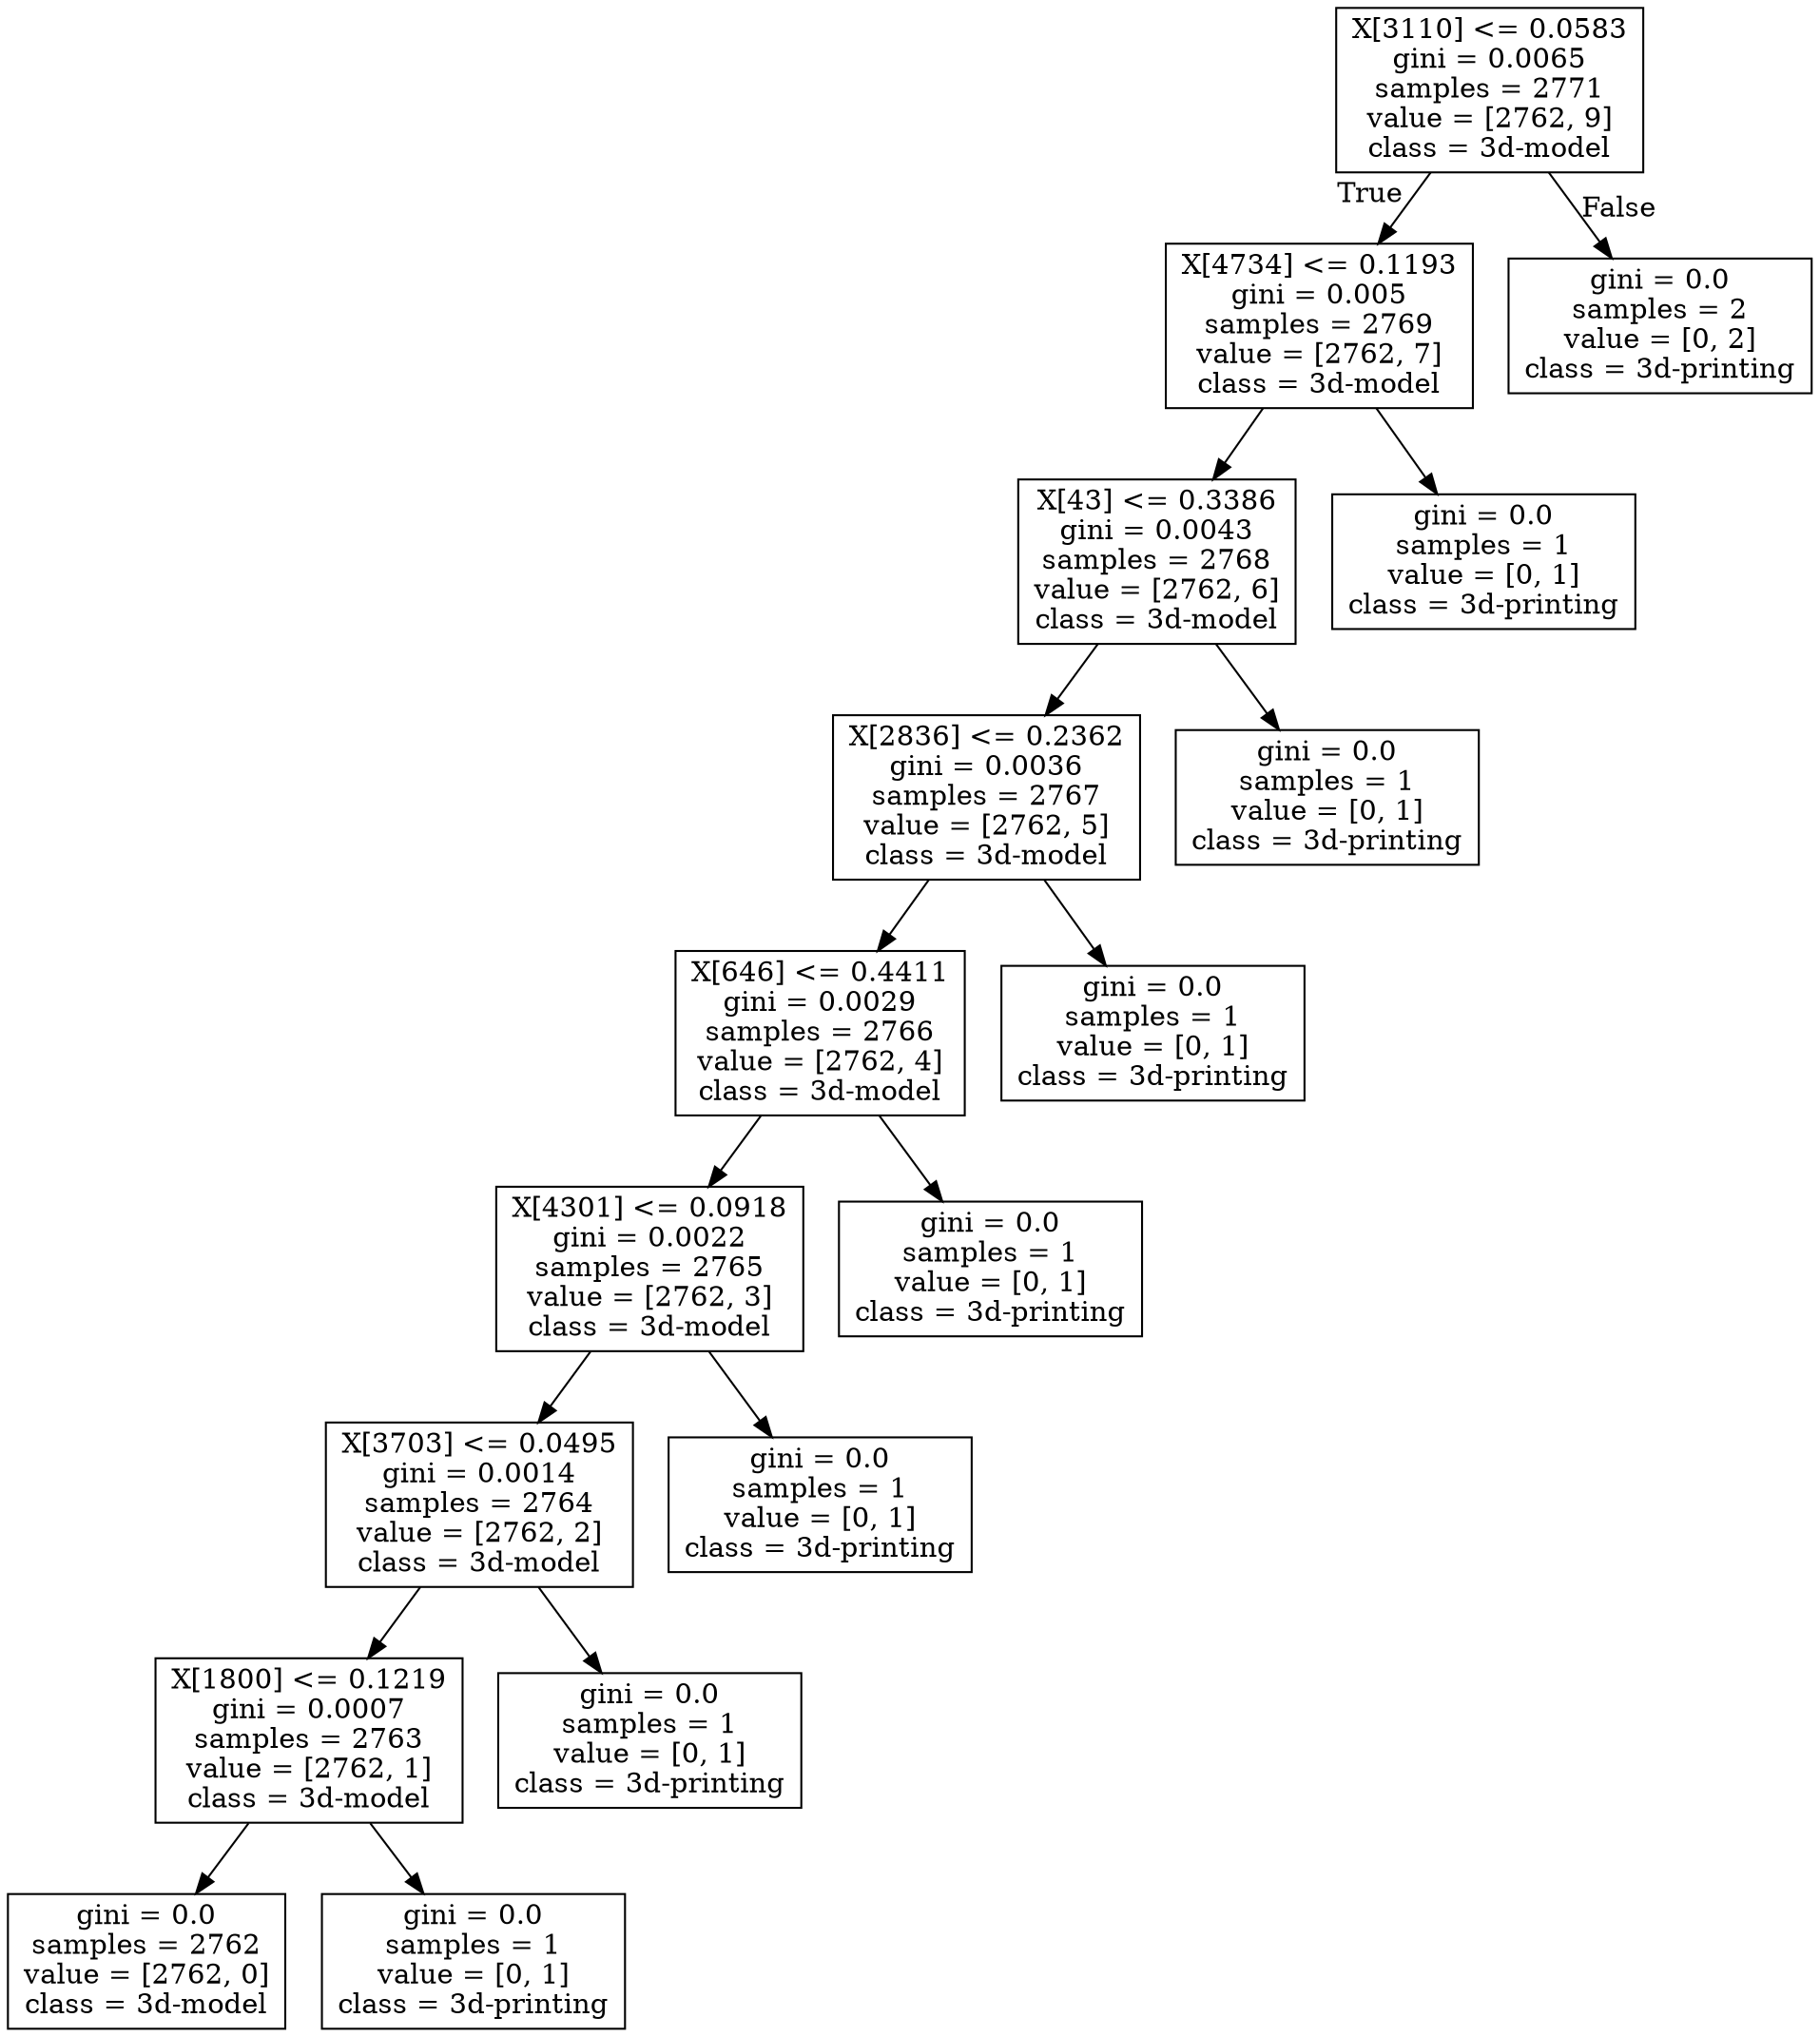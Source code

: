 digraph Tree {
node [shape=box] ;
0 [label="X[3110] <= 0.0583\ngini = 0.0065\nsamples = 2771\nvalue = [2762, 9]\nclass = 3d-model"] ;
1 [label="X[4734] <= 0.1193\ngini = 0.005\nsamples = 2769\nvalue = [2762, 7]\nclass = 3d-model"] ;
0 -> 1 [labeldistance=2.5, labelangle=45, headlabel="True"] ;
2 [label="X[43] <= 0.3386\ngini = 0.0043\nsamples = 2768\nvalue = [2762, 6]\nclass = 3d-model"] ;
1 -> 2 ;
3 [label="X[2836] <= 0.2362\ngini = 0.0036\nsamples = 2767\nvalue = [2762, 5]\nclass = 3d-model"] ;
2 -> 3 ;
4 [label="X[646] <= 0.4411\ngini = 0.0029\nsamples = 2766\nvalue = [2762, 4]\nclass = 3d-model"] ;
3 -> 4 ;
5 [label="X[4301] <= 0.0918\ngini = 0.0022\nsamples = 2765\nvalue = [2762, 3]\nclass = 3d-model"] ;
4 -> 5 ;
6 [label="X[3703] <= 0.0495\ngini = 0.0014\nsamples = 2764\nvalue = [2762, 2]\nclass = 3d-model"] ;
5 -> 6 ;
7 [label="X[1800] <= 0.1219\ngini = 0.0007\nsamples = 2763\nvalue = [2762, 1]\nclass = 3d-model"] ;
6 -> 7 ;
8 [label="gini = 0.0\nsamples = 2762\nvalue = [2762, 0]\nclass = 3d-model"] ;
7 -> 8 ;
9 [label="gini = 0.0\nsamples = 1\nvalue = [0, 1]\nclass = 3d-printing"] ;
7 -> 9 ;
10 [label="gini = 0.0\nsamples = 1\nvalue = [0, 1]\nclass = 3d-printing"] ;
6 -> 10 ;
11 [label="gini = 0.0\nsamples = 1\nvalue = [0, 1]\nclass = 3d-printing"] ;
5 -> 11 ;
12 [label="gini = 0.0\nsamples = 1\nvalue = [0, 1]\nclass = 3d-printing"] ;
4 -> 12 ;
13 [label="gini = 0.0\nsamples = 1\nvalue = [0, 1]\nclass = 3d-printing"] ;
3 -> 13 ;
14 [label="gini = 0.0\nsamples = 1\nvalue = [0, 1]\nclass = 3d-printing"] ;
2 -> 14 ;
15 [label="gini = 0.0\nsamples = 1\nvalue = [0, 1]\nclass = 3d-printing"] ;
1 -> 15 ;
16 [label="gini = 0.0\nsamples = 2\nvalue = [0, 2]\nclass = 3d-printing"] ;
0 -> 16 [labeldistance=2.5, labelangle=-45, headlabel="False"] ;
}